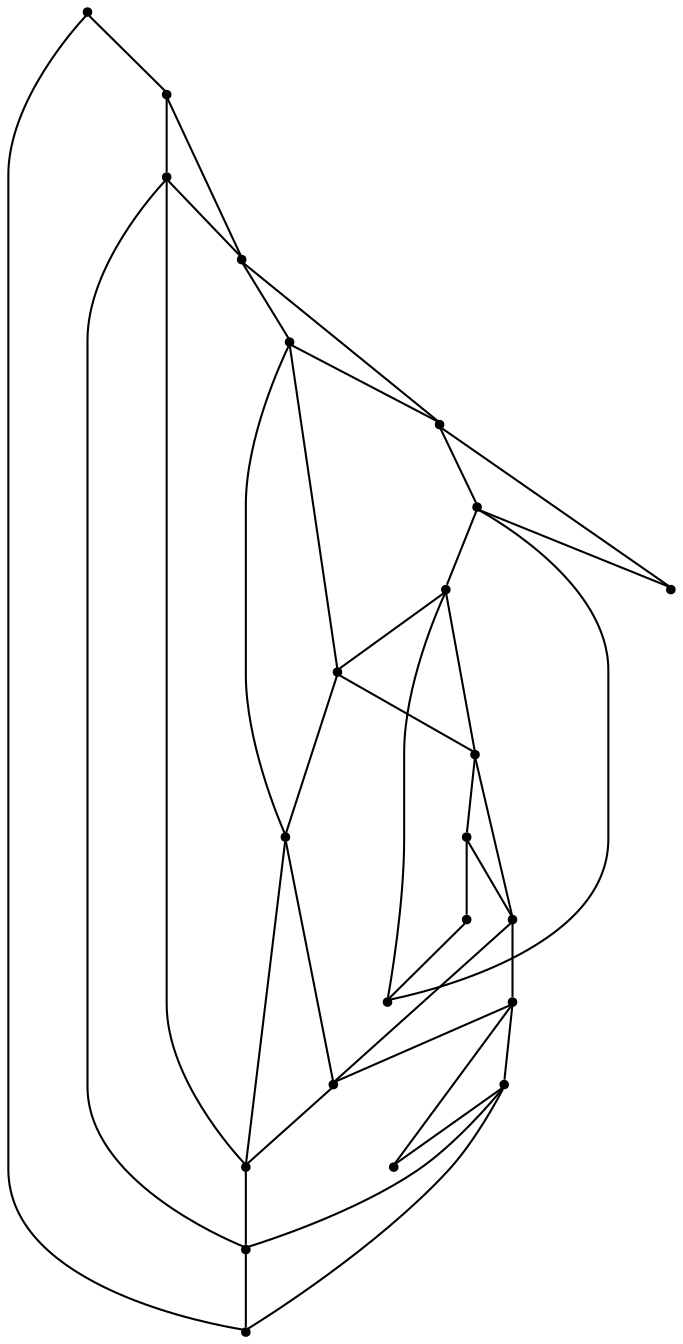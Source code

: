 graph {
  node [shape=point,comment="{\"directed\":false,\"doi\":\"10.1007/978-3-642-00219-9_29\",\"figure\":\"6 (3)\"}"]

  v0 [pos="1648.2079495984453,681.230692616941"]
  v1 [pos="1651.5729804282964,622.7542232649124"]
  v2 [pos="1608.062485362208,699.1862602716374"]
  v3 [pos="1631.3036770133085,660.9379640541525"]
  v4 [pos="1611.44418609974,642.7855500443648"]
  v5 [pos="1591.2541283718376,661.3557616976407"]
  v6 [pos="1572.4317983937817,680.4294420898193"]
  v7 [pos="1574.1570384003396,621.9247973144286"]
  v8 [pos="1533.1734341111294,642.585396416102"]
  v9 [pos="1531.5305574461468,699.9197753001574"]
  v10 [pos="1552.4669752963753,661.304753369116"]
  v11 [pos="1494.4654949099515,681.4839534201637"]
  v12 [pos="1512.1828390609385,661.2223895468727"]
  v13 [pos="1495.5902682991914,621.4163040643621"]
  v14 [pos="1454.8610709789186,701.2068133749976"]
  v15 [pos="1474.8717681352484,661.5851083717794"]
  v16 [pos="1454.8891934949297,641.2859560668701"]
  v17 [pos="1413.6637482931446,621.5121513849186"]
  v18 [pos="1416.857785318064,680.2877381547162"]
  v19 [pos="1433.2157684858455,662.0113014010097"]
  v20 [pos="1379.2756693285564,699.7582277260275"]
  v21 [pos="1376.8196892849235,642.411382966173"]
  v22 [pos="1396.1507377624514,661.7392781826813"]

  v0 -- v2 [id="-3",pos="1648.2079495984453,681.230692616941 1608.062485362208,699.1862602716374 1608.062485362208,699.1862602716374 1608.062485362208,699.1862602716374"]
  v22 -- v19 [id="-5",pos="1396.1507377624514,661.7392781826813 1433.2157684858455,662.0113014010097 1433.2157684858455,662.0113014010097 1433.2157684858455,662.0113014010097"]
  v19 -- v15 [id="-6",pos="1433.2157684858455,662.0113014010097 1474.8717681352484,661.5851083717794 1474.8717681352484,661.5851083717794 1474.8717681352484,661.5851083717794"]
  v15 -- v12 [id="-7",pos="1474.8717681352484,661.5851083717794 1512.1828390609385,661.2223895468727 1512.1828390609385,661.2223895468727 1512.1828390609385,661.2223895468727"]
  v12 -- v10 [id="-8",pos="1512.1828390609385,661.2223895468727 1552.4669752963753,661.304753369116 1552.4669752963753,661.304753369116 1552.4669752963753,661.304753369116"]
  v10 -- v5 [id="-9",pos="1552.4669752963753,661.304753369116 1591.2541283718376,661.3557616976407 1591.2541283718376,661.3557616976407 1591.2541283718376,661.3557616976407"]
  v5 -- v3 [id="-10",pos="1591.2541283718376,661.3557616976407 1631.3036770133085,660.9379640541525 1631.3036770133085,660.9379640541525 1631.3036770133085,660.9379640541525"]
  v17 -- v13 [id="-13",pos="1413.6637482931446,621.5121513849186 1495.5902682991914,621.4163040643621 1495.5902682991914,621.4163040643621 1495.5902682991914,621.4163040643621"]
  v13 -- v7 [id="-14",pos="1495.5902682991914,621.4163040643621 1574.1570384003396,621.9247973144286 1574.1570384003396,621.9247973144286 1574.1570384003396,621.9247973144286"]
  v7 -- v1 [id="-15",pos="1574.1570384003396,621.9247973144286 1651.5729804282964,622.7542232649124 1651.5729804282964,622.7542232649124 1651.5729804282964,622.7542232649124"]
  v20 -- v14 [id="-19",pos="1379.2756693285564,699.7582277260275 1454.8610709789186,701.2068133749976 1454.8610709789186,701.2068133749976 1454.8610709789186,701.2068133749976"]
  v14 -- v9 [id="-20",pos="1454.8610709789186,701.2068133749976 1531.5305574461468,699.9197753001574 1531.5305574461468,699.9197753001574 1531.5305574461468,699.9197753001574"]
  v9 -- v2 [id="-21",pos="1531.5305574461468,699.9197753001574 1608.062485362208,699.1862602716374 1608.062485362208,699.1862602716374 1608.062485362208,699.1862602716374"]
  v21 -- v22 [id="-26",pos="1376.8196892849235,642.411382966173 1396.1507377624514,661.7392781826813 1396.1507377624514,661.7392781826813 1396.1507377624514,661.7392781826813"]
  v22 -- v18 [id="-28",pos="1396.1507377624514,661.7392781826813 1416.857785318064,680.2877381547162 1416.857785318064,680.2877381547162 1416.857785318064,680.2877381547162"]
  v17 -- v21 [id="-29",pos="1413.6637482931446,621.5121513849186 1376.8196892849235,642.411382966173 1376.8196892849235,642.411382966173 1376.8196892849235,642.411382966173"]
  v18 -- v20 [id="-30",pos="1416.857785318064,680.2877381547162 1379.2756693285564,699.7582277260275 1379.2756693285564,699.7582277260275 1379.2756693285564,699.7582277260275"]
  v18 -- v19 [id="-31",pos="1416.857785318064,680.2877381547162 1433.2157684858455,662.0113014010097 1433.2157684858455,662.0113014010097 1433.2157684858455,662.0113014010097"]
  v19 -- v16 [id="-32",pos="1433.2157684858455,662.0113014010097 1454.8891934949297,641.2859560668701 1454.8891934949297,641.2859560668701 1454.8891934949297,641.2859560668701"]
  v14 -- v18 [id="-33",pos="1454.8610709789186,701.2068133749976 1416.857785318064,680.2877381547162 1416.857785318064,680.2877381547162 1416.857785318064,680.2877381547162"]
  v16 -- v13 [id="-34",pos="1454.8891934949297,641.2859560668701 1495.5902682991914,621.4163040643621 1495.5902682991914,621.4163040643621 1495.5902682991914,621.4163040643621"]
  v16 -- v17 [id="-35",pos="1454.8891934949297,641.2859560668701 1413.6637482931446,621.5121513849186 1413.6637482931446,621.5121513849186 1413.6637482931446,621.5121513849186"]
  v15 -- v16 [id="-36",pos="1474.8717681352484,661.5851083717794 1454.8891934949297,641.2859560668701 1454.8891934949297,641.2859560668701 1454.8891934949297,641.2859560668701"]
  v15 -- v11 [id="-37",pos="1474.8717681352484,661.5851083717794 1494.4654949099515,681.4839534201637 1494.4654949099515,681.4839534201637 1494.4654949099515,681.4839534201637"]
  v11 -- v12 [id="-38",pos="1494.4654949099515,681.4839534201637 1512.1828390609385,661.2223895468727 1512.1828390609385,661.2223895468727 1512.1828390609385,661.2223895468727"]
  v11 -- v14 [id="-39",pos="1494.4654949099515,681.4839534201637 1454.8610709789186,701.2068133749976 1454.8610709789186,701.2068133749976 1454.8610709789186,701.2068133749976"]
  v13 -- v8 [id="-40",pos="1495.5902682991914,621.4163040643621 1533.1734341111294,642.585396416102 1533.1734341111294,642.585396416102 1533.1734341111294,642.585396416102"]
  v12 -- v8 [id="-41",pos="1512.1828390609385,661.2223895468727 1533.1734341111294,642.585396416102 1533.1734341111294,642.585396416102 1533.1734341111294,642.585396416102"]
  v9 -- v11 [id="-42",pos="1531.5305574461468,699.9197753001574 1494.4654949099515,681.4839534201637 1494.4654949099515,681.4839534201637 1494.4654949099515,681.4839534201637"]
  v8 -- v10 [id="-43",pos="1533.1734341111294,642.585396416102 1552.4669752963753,661.304753369116 1552.4669752963753,661.304753369116 1552.4669752963753,661.304753369116"]
  v10 -- v6 [id="-44",pos="1552.4669752963753,661.304753369116 1572.4317983937817,680.4294420898193 1572.4317983937817,680.4294420898193 1572.4317983937817,680.4294420898193"]
  v6 -- v5 [id="-45",pos="1572.4317983937817,680.4294420898193 1591.2541283718376,661.3557616976407 1591.2541283718376,661.3557616976407 1591.2541283718376,661.3557616976407"]
  v6 -- v9 [id="-46",pos="1572.4317983937817,680.4294420898193 1531.5305574461468,699.9197753001574 1531.5305574461468,699.9197753001574 1531.5305574461468,699.9197753001574"]
  v7 -- v4 [id="-47",pos="1574.1570384003396,621.9247973144286 1611.44418609974,642.7855500443648 1611.44418609974,642.7855500443648 1611.44418609974,642.7855500443648"]
  v7 -- v8 [id="-48",pos="1574.1570384003396,621.9247973144286 1533.1734341111294,642.585396416102 1533.1734341111294,642.585396416102 1533.1734341111294,642.585396416102"]
  v2 -- v6 [id="-49",pos="1608.062485362208,699.1862602716374 1572.4317983937817,680.4294420898193 1572.4317983937817,680.4294420898193 1572.4317983937817,680.4294420898193"]
  v4 -- v5 [id="-50",pos="1611.44418609974,642.7855500443648 1591.2541283718376,661.3557616976407 1591.2541283718376,661.3557616976407 1591.2541283718376,661.3557616976407"]
  v4 -- v3 [id="-51",pos="1611.44418609974,642.7855500443648 1631.3036770133085,660.9379640541525 1631.3036770133085,660.9379640541525 1631.3036770133085,660.9379640541525"]
  v4 -- v1 [id="-52",pos="1611.44418609974,642.7855500443648 1651.5729804282964,622.7542232649124 1651.5729804282964,622.7542232649124 1651.5729804282964,622.7542232649124"]
  v3 -- v0 [id="-53",pos="1631.3036770133085,660.9379640541525 1648.2079495984453,681.230692616941 1648.2079495984453,681.230692616941 1648.2079495984453,681.230692616941"]
}